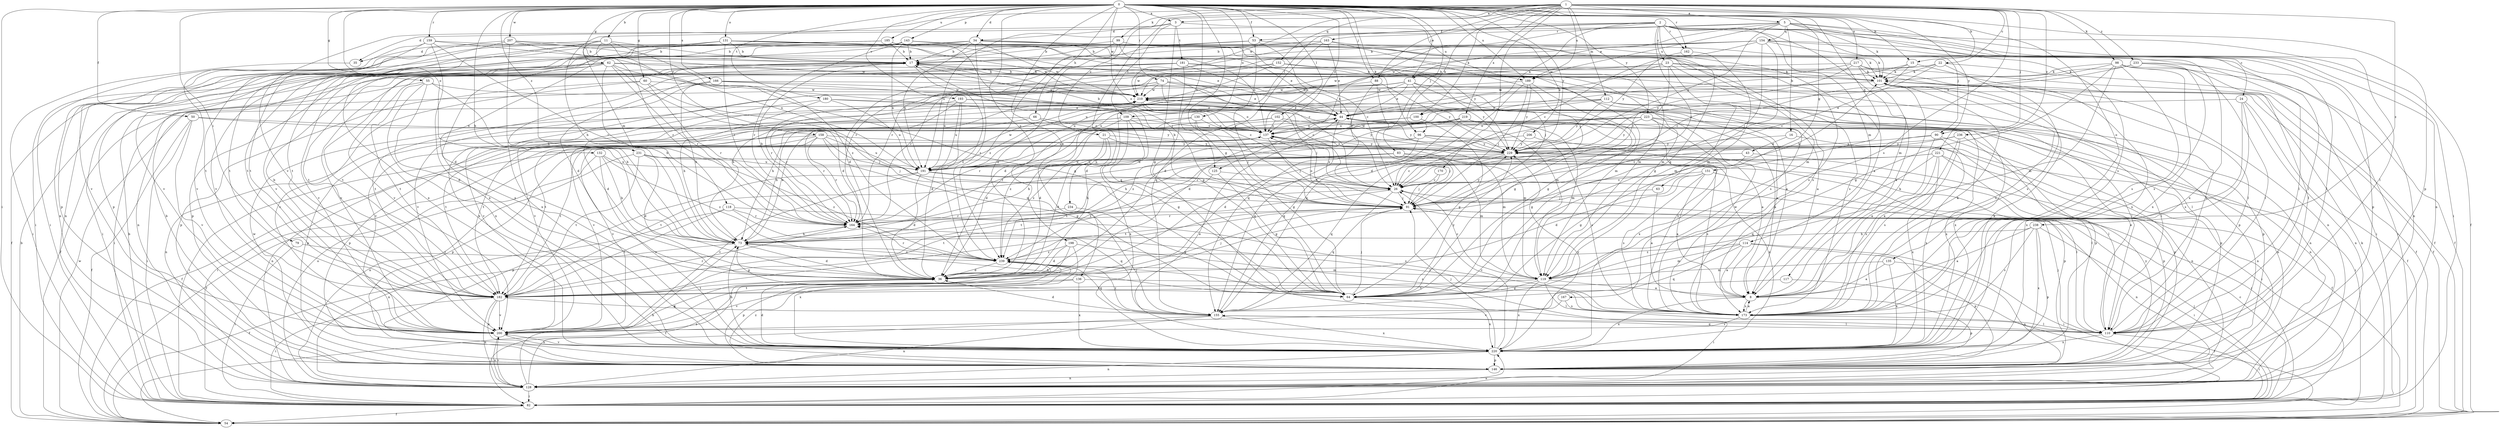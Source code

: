 strict digraph  {
0;
1;
2;
3;
5;
8;
11;
15;
16;
17;
21;
22;
23;
24;
26;
34;
35;
36;
41;
43;
44;
50;
53;
54;
55;
60;
62;
63;
64;
66;
73;
74;
79;
82;
83;
88;
90;
91;
96;
98;
99;
100;
101;
102;
109;
110;
112;
114;
117;
118;
119;
125;
128;
130;
131;
132;
135;
136;
137;
143;
146;
151;
152;
154;
155;
158;
159;
162;
163;
164;
166;
167;
170;
173;
180;
181;
182;
185;
189;
191;
193;
198;
200;
206;
207;
210;
217;
219;
220;
221;
223;
229;
231;
233;
234;
236;
238;
239;
0 -> 3  [label=a];
0 -> 11  [label=b];
0 -> 15  [label=b];
0 -> 34  [label=d];
0 -> 41  [label=e];
0 -> 50  [label=f];
0 -> 53  [label=f];
0 -> 55  [label=g];
0 -> 60  [label=g];
0 -> 62  [label=g];
0 -> 63  [label=g];
0 -> 64  [label=g];
0 -> 66  [label=h];
0 -> 73  [label=h];
0 -> 74  [label=i];
0 -> 79  [label=i];
0 -> 82  [label=i];
0 -> 83  [label=j];
0 -> 88  [label=j];
0 -> 96  [label=k];
0 -> 102  [label=l];
0 -> 125  [label=n];
0 -> 130  [label=o];
0 -> 131  [label=o];
0 -> 132  [label=o];
0 -> 135  [label=o];
0 -> 136  [label=o];
0 -> 137  [label=o];
0 -> 143  [label=p];
0 -> 146  [label=p];
0 -> 151  [label=q];
0 -> 158  [label=r];
0 -> 159  [label=r];
0 -> 162  [label=r];
0 -> 166  [label=s];
0 -> 180  [label=t];
0 -> 185  [label=u];
0 -> 189  [label=u];
0 -> 193  [label=v];
0 -> 198  [label=v];
0 -> 206  [label=w];
0 -> 207  [label=w];
0 -> 210  [label=w];
0 -> 217  [label=x];
0 -> 221  [label=y];
0 -> 223  [label=y];
0 -> 229  [label=y];
0 -> 231  [label=z];
1 -> 3  [label=a];
1 -> 5  [label=a];
1 -> 15  [label=b];
1 -> 21  [label=c];
1 -> 22  [label=c];
1 -> 88  [label=j];
1 -> 90  [label=j];
1 -> 96  [label=k];
1 -> 98  [label=k];
1 -> 99  [label=k];
1 -> 100  [label=k];
1 -> 112  [label=m];
1 -> 152  [label=q];
1 -> 167  [label=s];
1 -> 170  [label=s];
1 -> 189  [label=u];
1 -> 200  [label=v];
1 -> 210  [label=w];
1 -> 219  [label=x];
1 -> 233  [label=z];
1 -> 234  [label=z];
1 -> 236  [label=z];
1 -> 238  [label=z];
2 -> 23  [label=c];
2 -> 53  [label=f];
2 -> 54  [label=f];
2 -> 64  [label=g];
2 -> 73  [label=h];
2 -> 82  [label=i];
2 -> 90  [label=j];
2 -> 91  [label=j];
2 -> 100  [label=k];
2 -> 109  [label=l];
2 -> 114  [label=m];
2 -> 117  [label=m];
2 -> 125  [label=n];
2 -> 128  [label=n];
2 -> 162  [label=r];
3 -> 34  [label=d];
3 -> 35  [label=d];
3 -> 64  [label=g];
3 -> 109  [label=l];
3 -> 181  [label=t];
3 -> 189  [label=u];
5 -> 16  [label=b];
5 -> 24  [label=c];
5 -> 41  [label=e];
5 -> 101  [label=k];
5 -> 110  [label=l];
5 -> 154  [label=q];
5 -> 163  [label=r];
5 -> 173  [label=s];
5 -> 189  [label=u];
5 -> 191  [label=u];
5 -> 229  [label=y];
8 -> 101  [label=k];
8 -> 146  [label=p];
8 -> 173  [label=s];
8 -> 220  [label=x];
11 -> 17  [label=b];
11 -> 35  [label=d];
11 -> 118  [label=m];
11 -> 164  [label=r];
11 -> 182  [label=t];
11 -> 191  [label=u];
11 -> 239  [label=z];
15 -> 26  [label=c];
15 -> 36  [label=d];
15 -> 101  [label=k];
15 -> 220  [label=x];
16 -> 43  [label=e];
16 -> 220  [label=x];
16 -> 229  [label=y];
17 -> 101  [label=k];
17 -> 137  [label=o];
17 -> 182  [label=t];
17 -> 239  [label=z];
21 -> 36  [label=d];
21 -> 73  [label=h];
21 -> 91  [label=j];
21 -> 229  [label=y];
21 -> 239  [label=z];
22 -> 26  [label=c];
22 -> 82  [label=i];
22 -> 101  [label=k];
22 -> 164  [label=r];
22 -> 173  [label=s];
22 -> 200  [label=v];
23 -> 26  [label=c];
23 -> 36  [label=d];
23 -> 44  [label=e];
23 -> 101  [label=k];
23 -> 110  [label=l];
23 -> 119  [label=m];
23 -> 173  [label=s];
23 -> 210  [label=w];
24 -> 44  [label=e];
24 -> 54  [label=f];
24 -> 128  [label=n];
24 -> 173  [label=s];
24 -> 220  [label=x];
26 -> 91  [label=j];
26 -> 137  [label=o];
26 -> 155  [label=q];
26 -> 182  [label=t];
34 -> 17  [label=b];
34 -> 26  [label=c];
34 -> 36  [label=d];
34 -> 44  [label=e];
34 -> 101  [label=k];
34 -> 173  [label=s];
34 -> 191  [label=u];
34 -> 200  [label=v];
34 -> 210  [label=w];
34 -> 220  [label=x];
34 -> 239  [label=z];
35 -> 82  [label=i];
36 -> 91  [label=j];
36 -> 182  [label=t];
36 -> 200  [label=v];
41 -> 8  [label=a];
41 -> 44  [label=e];
41 -> 54  [label=f];
41 -> 64  [label=g];
41 -> 73  [label=h];
41 -> 191  [label=u];
41 -> 200  [label=v];
41 -> 210  [label=w];
41 -> 229  [label=y];
43 -> 54  [label=f];
43 -> 64  [label=g];
43 -> 191  [label=u];
44 -> 137  [label=o];
44 -> 146  [label=p];
44 -> 155  [label=q];
44 -> 173  [label=s];
44 -> 200  [label=v];
44 -> 229  [label=y];
50 -> 54  [label=f];
50 -> 82  [label=i];
50 -> 91  [label=j];
50 -> 137  [label=o];
50 -> 200  [label=v];
53 -> 8  [label=a];
53 -> 17  [label=b];
53 -> 36  [label=d];
53 -> 91  [label=j];
53 -> 137  [label=o];
53 -> 220  [label=x];
54 -> 17  [label=b];
54 -> 210  [label=w];
55 -> 36  [label=d];
55 -> 73  [label=h];
55 -> 82  [label=i];
55 -> 182  [label=t];
55 -> 210  [label=w];
55 -> 220  [label=x];
60 -> 146  [label=p];
60 -> 155  [label=q];
60 -> 164  [label=r];
60 -> 200  [label=v];
60 -> 210  [label=w];
62 -> 36  [label=d];
62 -> 54  [label=f];
62 -> 64  [label=g];
62 -> 73  [label=h];
62 -> 82  [label=i];
62 -> 101  [label=k];
62 -> 146  [label=p];
62 -> 164  [label=r];
62 -> 173  [label=s];
62 -> 200  [label=v];
63 -> 8  [label=a];
63 -> 91  [label=j];
64 -> 73  [label=h];
64 -> 91  [label=j];
64 -> 220  [label=x];
64 -> 229  [label=y];
66 -> 128  [label=n];
66 -> 137  [label=o];
66 -> 164  [label=r];
66 -> 229  [label=y];
73 -> 26  [label=c];
73 -> 36  [label=d];
73 -> 44  [label=e];
73 -> 54  [label=f];
73 -> 64  [label=g];
73 -> 239  [label=z];
74 -> 8  [label=a];
74 -> 26  [label=c];
74 -> 44  [label=e];
74 -> 110  [label=l];
74 -> 164  [label=r];
74 -> 191  [label=u];
74 -> 210  [label=w];
74 -> 220  [label=x];
79 -> 82  [label=i];
79 -> 239  [label=z];
82 -> 17  [label=b];
82 -> 26  [label=c];
82 -> 54  [label=f];
82 -> 91  [label=j];
82 -> 101  [label=k];
82 -> 220  [label=x];
83 -> 73  [label=h];
83 -> 119  [label=m];
83 -> 173  [label=s];
83 -> 182  [label=t];
83 -> 191  [label=u];
83 -> 220  [label=x];
88 -> 91  [label=j];
88 -> 155  [label=q];
88 -> 210  [label=w];
88 -> 229  [label=y];
90 -> 8  [label=a];
90 -> 73  [label=h];
90 -> 128  [label=n];
90 -> 146  [label=p];
90 -> 229  [label=y];
91 -> 17  [label=b];
91 -> 101  [label=k];
91 -> 128  [label=n];
91 -> 137  [label=o];
91 -> 164  [label=r];
91 -> 229  [label=y];
96 -> 36  [label=d];
96 -> 82  [label=i];
96 -> 128  [label=n];
96 -> 164  [label=r];
96 -> 200  [label=v];
96 -> 229  [label=y];
98 -> 36  [label=d];
98 -> 54  [label=f];
98 -> 64  [label=g];
98 -> 101  [label=k];
98 -> 110  [label=l];
98 -> 119  [label=m];
98 -> 173  [label=s];
98 -> 220  [label=x];
99 -> 17  [label=b];
99 -> 36  [label=d];
99 -> 119  [label=m];
99 -> 137  [label=o];
99 -> 239  [label=z];
100 -> 36  [label=d];
100 -> 64  [label=g];
100 -> 137  [label=o];
101 -> 17  [label=b];
101 -> 54  [label=f];
101 -> 146  [label=p];
101 -> 173  [label=s];
101 -> 191  [label=u];
101 -> 210  [label=w];
102 -> 8  [label=a];
102 -> 137  [label=o];
102 -> 164  [label=r];
102 -> 182  [label=t];
102 -> 229  [label=y];
109 -> 64  [label=g];
109 -> 73  [label=h];
109 -> 119  [label=m];
109 -> 137  [label=o];
109 -> 146  [label=p];
109 -> 220  [label=x];
109 -> 239  [label=z];
110 -> 17  [label=b];
110 -> 44  [label=e];
110 -> 82  [label=i];
110 -> 91  [label=j];
110 -> 155  [label=q];
110 -> 220  [label=x];
112 -> 36  [label=d];
112 -> 44  [label=e];
112 -> 110  [label=l];
112 -> 146  [label=p];
112 -> 200  [label=v];
112 -> 220  [label=x];
112 -> 229  [label=y];
114 -> 8  [label=a];
114 -> 82  [label=i];
114 -> 119  [label=m];
114 -> 146  [label=p];
114 -> 155  [label=q];
114 -> 239  [label=z];
117 -> 54  [label=f];
117 -> 182  [label=t];
118 -> 128  [label=n];
118 -> 155  [label=q];
118 -> 164  [label=r];
118 -> 173  [label=s];
118 -> 182  [label=t];
119 -> 8  [label=a];
119 -> 26  [label=c];
119 -> 64  [label=g];
119 -> 110  [label=l];
119 -> 182  [label=t];
119 -> 220  [label=x];
125 -> 26  [label=c];
125 -> 64  [label=g];
125 -> 239  [label=z];
128 -> 73  [label=h];
128 -> 82  [label=i];
128 -> 137  [label=o];
128 -> 200  [label=v];
128 -> 239  [label=z];
130 -> 64  [label=g];
130 -> 91  [label=j];
130 -> 137  [label=o];
130 -> 146  [label=p];
130 -> 182  [label=t];
131 -> 17  [label=b];
131 -> 82  [label=i];
131 -> 101  [label=k];
131 -> 119  [label=m];
131 -> 128  [label=n];
131 -> 146  [label=p];
131 -> 164  [label=r];
131 -> 173  [label=s];
131 -> 200  [label=v];
131 -> 210  [label=w];
132 -> 54  [label=f];
132 -> 73  [label=h];
132 -> 191  [label=u];
132 -> 220  [label=x];
132 -> 239  [label=z];
135 -> 8  [label=a];
135 -> 119  [label=m];
135 -> 128  [label=n];
135 -> 220  [label=x];
136 -> 82  [label=i];
136 -> 182  [label=t];
136 -> 200  [label=v];
136 -> 220  [label=x];
137 -> 17  [label=b];
137 -> 82  [label=i];
137 -> 91  [label=j];
137 -> 119  [label=m];
137 -> 146  [label=p];
137 -> 229  [label=y];
143 -> 17  [label=b];
143 -> 44  [label=e];
143 -> 119  [label=m];
143 -> 128  [label=n];
143 -> 164  [label=r];
143 -> 182  [label=t];
143 -> 191  [label=u];
143 -> 229  [label=y];
146 -> 17  [label=b];
146 -> 128  [label=n];
146 -> 210  [label=w];
146 -> 229  [label=y];
146 -> 239  [label=z];
151 -> 8  [label=a];
151 -> 26  [label=c];
151 -> 36  [label=d];
151 -> 82  [label=i];
151 -> 173  [label=s];
151 -> 182  [label=t];
152 -> 36  [label=d];
152 -> 91  [label=j];
152 -> 101  [label=k];
152 -> 182  [label=t];
152 -> 210  [label=w];
154 -> 17  [label=b];
154 -> 26  [label=c];
154 -> 64  [label=g];
154 -> 91  [label=j];
154 -> 110  [label=l];
154 -> 128  [label=n];
154 -> 146  [label=p];
154 -> 164  [label=r];
154 -> 210  [label=w];
155 -> 36  [label=d];
155 -> 82  [label=i];
155 -> 110  [label=l];
155 -> 128  [label=n];
155 -> 220  [label=x];
155 -> 239  [label=z];
158 -> 64  [label=g];
158 -> 82  [label=i];
158 -> 91  [label=j];
158 -> 128  [label=n];
158 -> 164  [label=r];
158 -> 182  [label=t];
158 -> 191  [label=u];
158 -> 229  [label=y];
159 -> 17  [label=b];
159 -> 164  [label=r];
159 -> 182  [label=t];
159 -> 200  [label=v];
159 -> 210  [label=w];
159 -> 220  [label=x];
162 -> 119  [label=m];
162 -> 229  [label=y];
163 -> 17  [label=b];
163 -> 44  [label=e];
163 -> 91  [label=j];
163 -> 155  [label=q];
163 -> 164  [label=r];
163 -> 182  [label=t];
163 -> 220  [label=x];
164 -> 17  [label=b];
164 -> 73  [label=h];
166 -> 26  [label=c];
166 -> 54  [label=f];
166 -> 73  [label=h];
166 -> 119  [label=m];
166 -> 182  [label=t];
166 -> 210  [label=w];
167 -> 173  [label=s];
167 -> 200  [label=v];
170 -> 26  [label=c];
170 -> 91  [label=j];
173 -> 8  [label=a];
173 -> 101  [label=k];
173 -> 110  [label=l];
173 -> 164  [label=r];
173 -> 200  [label=v];
173 -> 210  [label=w];
180 -> 36  [label=d];
180 -> 44  [label=e];
180 -> 73  [label=h];
180 -> 110  [label=l];
180 -> 191  [label=u];
181 -> 26  [label=c];
181 -> 36  [label=d];
181 -> 64  [label=g];
181 -> 101  [label=k];
181 -> 119  [label=m];
181 -> 128  [label=n];
181 -> 220  [label=x];
182 -> 17  [label=b];
182 -> 82  [label=i];
182 -> 128  [label=n];
182 -> 155  [label=q];
182 -> 164  [label=r];
182 -> 200  [label=v];
182 -> 220  [label=x];
185 -> 17  [label=b];
185 -> 26  [label=c];
185 -> 82  [label=i];
185 -> 91  [label=j];
185 -> 110  [label=l];
185 -> 146  [label=p];
185 -> 200  [label=v];
189 -> 64  [label=g];
189 -> 91  [label=j];
189 -> 155  [label=q];
189 -> 210  [label=w];
189 -> 229  [label=y];
191 -> 26  [label=c];
191 -> 36  [label=d];
191 -> 110  [label=l];
191 -> 146  [label=p];
191 -> 200  [label=v];
191 -> 210  [label=w];
193 -> 8  [label=a];
193 -> 36  [label=d];
193 -> 44  [label=e];
193 -> 128  [label=n];
193 -> 164  [label=r];
193 -> 191  [label=u];
193 -> 200  [label=v];
198 -> 36  [label=d];
198 -> 54  [label=f];
198 -> 173  [label=s];
198 -> 220  [label=x];
198 -> 239  [label=z];
200 -> 91  [label=j];
200 -> 128  [label=n];
200 -> 220  [label=x];
206 -> 54  [label=f];
206 -> 173  [label=s];
206 -> 229  [label=y];
207 -> 17  [label=b];
207 -> 64  [label=g];
207 -> 73  [label=h];
207 -> 110  [label=l];
207 -> 182  [label=t];
207 -> 200  [label=v];
210 -> 44  [label=e];
210 -> 73  [label=h];
210 -> 91  [label=j];
210 -> 137  [label=o];
210 -> 200  [label=v];
217 -> 8  [label=a];
217 -> 54  [label=f];
217 -> 101  [label=k];
217 -> 128  [label=n];
217 -> 191  [label=u];
217 -> 200  [label=v];
217 -> 229  [label=y];
219 -> 119  [label=m];
219 -> 128  [label=n];
219 -> 137  [label=o];
219 -> 155  [label=q];
219 -> 182  [label=t];
219 -> 220  [label=x];
219 -> 239  [label=z];
220 -> 26  [label=c];
220 -> 36  [label=d];
220 -> 44  [label=e];
220 -> 73  [label=h];
220 -> 91  [label=j];
220 -> 101  [label=k];
220 -> 128  [label=n];
220 -> 146  [label=p];
220 -> 200  [label=v];
220 -> 229  [label=y];
221 -> 82  [label=i];
221 -> 146  [label=p];
221 -> 155  [label=q];
221 -> 173  [label=s];
221 -> 182  [label=t];
221 -> 191  [label=u];
221 -> 220  [label=x];
223 -> 8  [label=a];
223 -> 36  [label=d];
223 -> 64  [label=g];
223 -> 128  [label=n];
223 -> 137  [label=o];
223 -> 146  [label=p];
223 -> 191  [label=u];
223 -> 220  [label=x];
223 -> 229  [label=y];
229 -> 26  [label=c];
229 -> 137  [label=o];
229 -> 146  [label=p];
229 -> 155  [label=q];
229 -> 191  [label=u];
229 -> 210  [label=w];
231 -> 36  [label=d];
231 -> 110  [label=l];
231 -> 128  [label=n];
231 -> 182  [label=t];
231 -> 191  [label=u];
231 -> 239  [label=z];
233 -> 44  [label=e];
233 -> 82  [label=i];
233 -> 101  [label=k];
233 -> 110  [label=l];
233 -> 173  [label=s];
234 -> 64  [label=g];
234 -> 164  [label=r];
236 -> 8  [label=a];
236 -> 26  [label=c];
236 -> 110  [label=l];
236 -> 173  [label=s];
236 -> 229  [label=y];
238 -> 8  [label=a];
238 -> 73  [label=h];
238 -> 82  [label=i];
238 -> 146  [label=p];
238 -> 173  [label=s];
238 -> 220  [label=x];
239 -> 36  [label=d];
239 -> 91  [label=j];
239 -> 110  [label=l];
239 -> 119  [label=m];
239 -> 146  [label=p];
239 -> 155  [label=q];
239 -> 164  [label=r];
}
